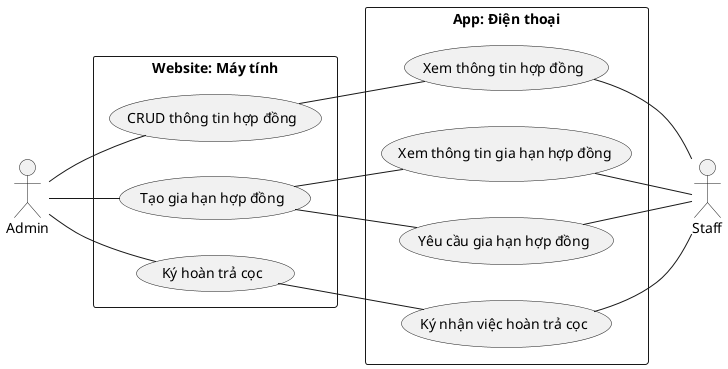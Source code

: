 @startuml
left to right direction

actor Admin as C
actor Staff as S
rectangle "Website: Máy tính" {
  usecase (CRUD thông tin hợp đồng) as UC1
  usecase (Tạo gia hạn hợp đồng) as UC2
  usecase (Ký hoàn trả cọc) as UC3
}

rectangle "App: Điện thoại" {
  usecase "Xem thông tin hợp đồng" as UC4
  usecase "Xem thông tin gia hạn hợp đồng" as UC5
  usecase "Yêu cầu gia hạn hợp đồng" as UC6
  usecase "Ký nhận việc hoàn trả cọc" as UC7
  
}

C -- UC1
C -- UC2
C -- UC3
UC4 -- S
UC5 -- S
UC6 -- S
UC7 -- S
UC1 -- UC4
UC2 -- UC5
UC2 -- UC6
UC3 -- UC7

@enduml
